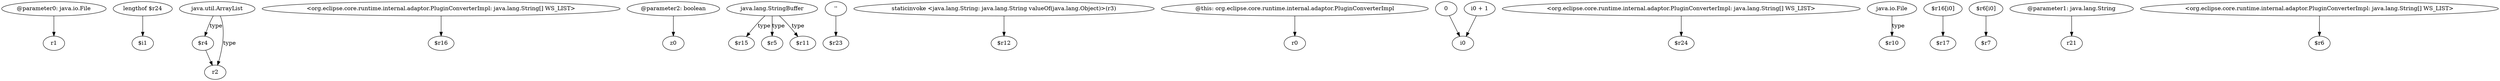 digraph g {
0[label="@parameter0: java.io.File"]
1[label="r1"]
0->1[label=""]
2[label="lengthof $r24"]
3[label="$i1"]
2->3[label=""]
4[label="java.util.ArrayList"]
5[label="$r4"]
4->5[label="type"]
6[label="<org.eclipse.core.runtime.internal.adaptor.PluginConverterImpl: java.lang.String[] WS_LIST>"]
7[label="$r16"]
6->7[label=""]
8[label="@parameter2: boolean"]
9[label="z0"]
8->9[label=""]
10[label="java.lang.StringBuffer"]
11[label="$r15"]
10->11[label="type"]
12[label="''"]
13[label="$r23"]
12->13[label=""]
14[label="staticinvoke <java.lang.String: java.lang.String valueOf(java.lang.Object)>(r3)"]
15[label="$r12"]
14->15[label=""]
16[label="@this: org.eclipse.core.runtime.internal.adaptor.PluginConverterImpl"]
17[label="r0"]
16->17[label=""]
18[label="0"]
19[label="i0"]
18->19[label=""]
20[label="<org.eclipse.core.runtime.internal.adaptor.PluginConverterImpl: java.lang.String[] WS_LIST>"]
21[label="$r24"]
20->21[label=""]
22[label="$r5"]
10->22[label="type"]
23[label="java.io.File"]
24[label="$r10"]
23->24[label="type"]
25[label="$r16[i0]"]
26[label="$r17"]
25->26[label=""]
27[label="r2"]
5->27[label=""]
4->27[label="type"]
28[label="$r11"]
10->28[label="type"]
29[label="$r6[i0]"]
30[label="$r7"]
29->30[label=""]
31[label="i0 + 1"]
31->19[label=""]
32[label="@parameter1: java.lang.String"]
33[label="r21"]
32->33[label=""]
34[label="<org.eclipse.core.runtime.internal.adaptor.PluginConverterImpl: java.lang.String[] WS_LIST>"]
35[label="$r6"]
34->35[label=""]
}